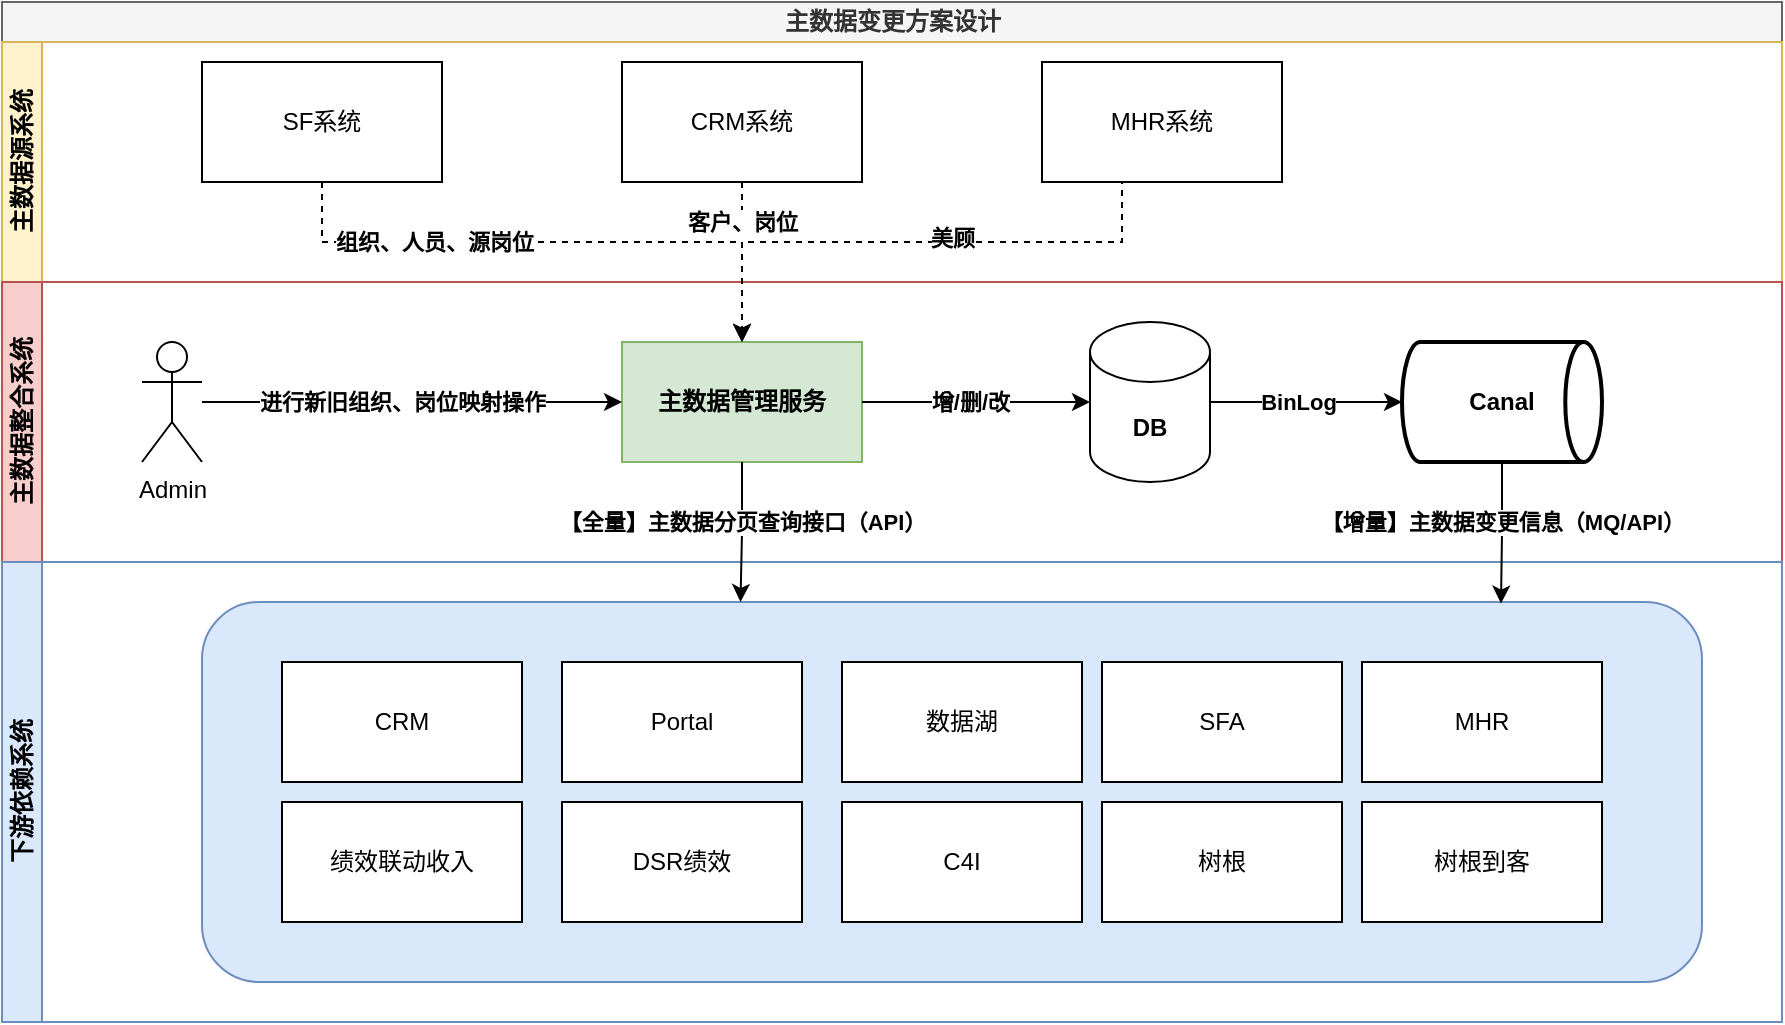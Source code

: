 <mxfile version="22.1.18" type="github">
  <diagram name="第 1 页" id="U_4ODGsdyI7NeSbkU0lq">
    <mxGraphModel dx="1832" dy="614" grid="1" gridSize="10" guides="1" tooltips="1" connect="1" arrows="1" fold="1" page="1" pageScale="1" pageWidth="827" pageHeight="1169" math="0" shadow="0">
      <root>
        <mxCell id="0" />
        <mxCell id="1" parent="0" />
        <mxCell id="h9W2zm2VNgjRxjHXcxCK-1" value="主数据变更方案设计" style="swimlane;childLayout=stackLayout;resizeParent=1;resizeParentMax=0;horizontal=1;startSize=20;horizontalStack=0;html=1;fillColor=#f5f5f5;strokeColor=#666666;fontColor=#333333;" vertex="1" parent="1">
          <mxGeometry x="-130" y="220" width="890" height="510" as="geometry" />
        </mxCell>
        <mxCell id="h9W2zm2VNgjRxjHXcxCK-2" value="主数据源系统" style="swimlane;startSize=20;horizontal=0;html=1;fillColor=#fff2cc;strokeColor=#d6b656;" vertex="1" parent="h9W2zm2VNgjRxjHXcxCK-1">
          <mxGeometry y="20" width="890" height="120" as="geometry" />
        </mxCell>
        <mxCell id="h9W2zm2VNgjRxjHXcxCK-5" value="SF系统" style="rounded=0;whiteSpace=wrap;html=1;" vertex="1" parent="h9W2zm2VNgjRxjHXcxCK-2">
          <mxGeometry x="100" y="10" width="120" height="60" as="geometry" />
        </mxCell>
        <mxCell id="h9W2zm2VNgjRxjHXcxCK-6" value="CRM系统" style="rounded=0;whiteSpace=wrap;html=1;" vertex="1" parent="h9W2zm2VNgjRxjHXcxCK-2">
          <mxGeometry x="310" y="10" width="120" height="60" as="geometry" />
        </mxCell>
        <mxCell id="h9W2zm2VNgjRxjHXcxCK-30" style="edgeStyle=orthogonalEdgeStyle;rounded=0;orthogonalLoop=1;jettySize=auto;html=1;exitX=0.5;exitY=1;exitDx=0;exitDy=0;dashed=1;" edge="1" parent="h9W2zm2VNgjRxjHXcxCK-2" source="h9W2zm2VNgjRxjHXcxCK-7">
          <mxGeometry relative="1" as="geometry">
            <mxPoint x="370" y="150" as="targetPoint" />
            <Array as="points">
              <mxPoint x="560" y="100" />
              <mxPoint x="370" y="100" />
            </Array>
          </mxGeometry>
        </mxCell>
        <mxCell id="h9W2zm2VNgjRxjHXcxCK-44" value="美顾" style="edgeLabel;html=1;align=center;verticalAlign=middle;resizable=0;points=[];fontStyle=1" vertex="1" connectable="0" parent="h9W2zm2VNgjRxjHXcxCK-30">
          <mxGeometry x="-0.066" y="-2" relative="1" as="geometry">
            <mxPoint as="offset" />
          </mxGeometry>
        </mxCell>
        <mxCell id="h9W2zm2VNgjRxjHXcxCK-7" value="MHR系统" style="rounded=0;whiteSpace=wrap;html=1;" vertex="1" parent="h9W2zm2VNgjRxjHXcxCK-2">
          <mxGeometry x="520" y="10" width="120" height="60" as="geometry" />
        </mxCell>
        <mxCell id="h9W2zm2VNgjRxjHXcxCK-3" value="主数据整合系统" style="swimlane;startSize=20;horizontal=0;html=1;fillColor=#f8cecc;strokeColor=#b85450;" vertex="1" parent="h9W2zm2VNgjRxjHXcxCK-1">
          <mxGeometry y="140" width="890" height="140" as="geometry" />
        </mxCell>
        <mxCell id="h9W2zm2VNgjRxjHXcxCK-20" value="主数据管理服务" style="rounded=0;whiteSpace=wrap;html=1;fillColor=#d5e8d4;strokeColor=#82b366;fontStyle=1" vertex="1" parent="h9W2zm2VNgjRxjHXcxCK-3">
          <mxGeometry x="310" y="30" width="120" height="60" as="geometry" />
        </mxCell>
        <mxCell id="h9W2zm2VNgjRxjHXcxCK-23" value="" style="edgeStyle=orthogonalEdgeStyle;rounded=0;orthogonalLoop=1;jettySize=auto;html=1;entryX=0;entryY=0.5;entryDx=0;entryDy=0;" edge="1" parent="h9W2zm2VNgjRxjHXcxCK-3" source="h9W2zm2VNgjRxjHXcxCK-21" target="h9W2zm2VNgjRxjHXcxCK-20">
          <mxGeometry relative="1" as="geometry">
            <mxPoint x="190" y="60" as="targetPoint" />
          </mxGeometry>
        </mxCell>
        <mxCell id="h9W2zm2VNgjRxjHXcxCK-31" value="进行新旧组织、岗位映射操作" style="edgeLabel;html=1;align=center;verticalAlign=middle;resizable=0;points=[];fontStyle=1" vertex="1" connectable="0" parent="h9W2zm2VNgjRxjHXcxCK-23">
          <mxGeometry x="-0.542" y="1" relative="1" as="geometry">
            <mxPoint x="52" y="1" as="offset" />
          </mxGeometry>
        </mxCell>
        <mxCell id="h9W2zm2VNgjRxjHXcxCK-21" value="Admin" style="shape=umlActor;verticalLabelPosition=bottom;verticalAlign=top;html=1;outlineConnect=0;" vertex="1" parent="h9W2zm2VNgjRxjHXcxCK-3">
          <mxGeometry x="70" y="30" width="30" height="60" as="geometry" />
        </mxCell>
        <mxCell id="h9W2zm2VNgjRxjHXcxCK-24" value="DB" style="shape=cylinder3;whiteSpace=wrap;html=1;boundedLbl=1;backgroundOutline=1;size=15;fontStyle=1" vertex="1" parent="h9W2zm2VNgjRxjHXcxCK-3">
          <mxGeometry x="544" y="20" width="60" height="80" as="geometry" />
        </mxCell>
        <mxCell id="h9W2zm2VNgjRxjHXcxCK-25" style="edgeStyle=orthogonalEdgeStyle;rounded=0;orthogonalLoop=1;jettySize=auto;html=1;exitX=1;exitY=0.5;exitDx=0;exitDy=0;entryX=0;entryY=0.5;entryDx=0;entryDy=0;entryPerimeter=0;" edge="1" parent="h9W2zm2VNgjRxjHXcxCK-3" source="h9W2zm2VNgjRxjHXcxCK-20" target="h9W2zm2VNgjRxjHXcxCK-24">
          <mxGeometry relative="1" as="geometry" />
        </mxCell>
        <mxCell id="h9W2zm2VNgjRxjHXcxCK-32" value="增/删/改" style="edgeLabel;html=1;align=center;verticalAlign=middle;resizable=0;points=[];fontStyle=1" vertex="1" connectable="0" parent="h9W2zm2VNgjRxjHXcxCK-25">
          <mxGeometry x="-0.245" y="1" relative="1" as="geometry">
            <mxPoint x="11" y="1" as="offset" />
          </mxGeometry>
        </mxCell>
        <mxCell id="h9W2zm2VNgjRxjHXcxCK-26" value="Canal" style="strokeWidth=2;html=1;shape=mxgraph.flowchart.direct_data;whiteSpace=wrap;fontStyle=1" vertex="1" parent="h9W2zm2VNgjRxjHXcxCK-3">
          <mxGeometry x="700" y="30" width="100" height="60" as="geometry" />
        </mxCell>
        <mxCell id="h9W2zm2VNgjRxjHXcxCK-27" style="edgeStyle=orthogonalEdgeStyle;rounded=0;orthogonalLoop=1;jettySize=auto;html=1;exitX=1;exitY=0.5;exitDx=0;exitDy=0;exitPerimeter=0;entryX=0;entryY=0.5;entryDx=0;entryDy=0;entryPerimeter=0;" edge="1" parent="h9W2zm2VNgjRxjHXcxCK-3" source="h9W2zm2VNgjRxjHXcxCK-24" target="h9W2zm2VNgjRxjHXcxCK-26">
          <mxGeometry relative="1" as="geometry" />
        </mxCell>
        <mxCell id="h9W2zm2VNgjRxjHXcxCK-34" value="BinLog" style="edgeLabel;html=1;align=center;verticalAlign=middle;resizable=0;points=[];fontStyle=1" vertex="1" connectable="0" parent="h9W2zm2VNgjRxjHXcxCK-27">
          <mxGeometry x="-0.085" relative="1" as="geometry">
            <mxPoint as="offset" />
          </mxGeometry>
        </mxCell>
        <mxCell id="h9W2zm2VNgjRxjHXcxCK-4" value="下游依赖系统" style="swimlane;startSize=20;horizontal=0;html=1;fillColor=#dae8fc;strokeColor=#6c8ebf;" vertex="1" parent="h9W2zm2VNgjRxjHXcxCK-1">
          <mxGeometry y="280" width="890" height="230" as="geometry" />
        </mxCell>
        <mxCell id="h9W2zm2VNgjRxjHXcxCK-19" value="" style="group" vertex="1" connectable="0" parent="h9W2zm2VNgjRxjHXcxCK-4">
          <mxGeometry x="100" y="20" width="750" height="190" as="geometry" />
        </mxCell>
        <mxCell id="h9W2zm2VNgjRxjHXcxCK-18" value="" style="rounded=1;whiteSpace=wrap;html=1;fillColor=#dae8fc;strokeColor=#6c8ebf;" vertex="1" parent="h9W2zm2VNgjRxjHXcxCK-19">
          <mxGeometry width="750" height="190" as="geometry" />
        </mxCell>
        <mxCell id="h9W2zm2VNgjRxjHXcxCK-8" value="CRM" style="rounded=0;whiteSpace=wrap;html=1;" vertex="1" parent="h9W2zm2VNgjRxjHXcxCK-19">
          <mxGeometry x="40" y="30" width="120" height="60" as="geometry" />
        </mxCell>
        <mxCell id="h9W2zm2VNgjRxjHXcxCK-9" value="Portal" style="rounded=0;whiteSpace=wrap;html=1;" vertex="1" parent="h9W2zm2VNgjRxjHXcxCK-19">
          <mxGeometry x="180" y="30" width="120" height="60" as="geometry" />
        </mxCell>
        <mxCell id="h9W2zm2VNgjRxjHXcxCK-10" value="数据湖" style="rounded=0;whiteSpace=wrap;html=1;" vertex="1" parent="h9W2zm2VNgjRxjHXcxCK-19">
          <mxGeometry x="320" y="30" width="120" height="60" as="geometry" />
        </mxCell>
        <mxCell id="h9W2zm2VNgjRxjHXcxCK-11" value="SFA" style="rounded=0;whiteSpace=wrap;html=1;" vertex="1" parent="h9W2zm2VNgjRxjHXcxCK-19">
          <mxGeometry x="450" y="30" width="120" height="60" as="geometry" />
        </mxCell>
        <mxCell id="h9W2zm2VNgjRxjHXcxCK-12" value="MHR" style="rounded=0;whiteSpace=wrap;html=1;" vertex="1" parent="h9W2zm2VNgjRxjHXcxCK-19">
          <mxGeometry x="580" y="30" width="120" height="60" as="geometry" />
        </mxCell>
        <mxCell id="h9W2zm2VNgjRxjHXcxCK-13" value="绩效联动收入" style="rounded=0;whiteSpace=wrap;html=1;" vertex="1" parent="h9W2zm2VNgjRxjHXcxCK-19">
          <mxGeometry x="40" y="100" width="120" height="60" as="geometry" />
        </mxCell>
        <mxCell id="h9W2zm2VNgjRxjHXcxCK-14" value="DSR绩效" style="rounded=0;whiteSpace=wrap;html=1;" vertex="1" parent="h9W2zm2VNgjRxjHXcxCK-19">
          <mxGeometry x="180" y="100" width="120" height="60" as="geometry" />
        </mxCell>
        <mxCell id="h9W2zm2VNgjRxjHXcxCK-15" value="C4I" style="rounded=0;whiteSpace=wrap;html=1;" vertex="1" parent="h9W2zm2VNgjRxjHXcxCK-19">
          <mxGeometry x="320" y="100" width="120" height="60" as="geometry" />
        </mxCell>
        <mxCell id="h9W2zm2VNgjRxjHXcxCK-16" value="树根" style="rounded=0;whiteSpace=wrap;html=1;" vertex="1" parent="h9W2zm2VNgjRxjHXcxCK-19">
          <mxGeometry x="450" y="100" width="120" height="60" as="geometry" />
        </mxCell>
        <mxCell id="h9W2zm2VNgjRxjHXcxCK-17" value="树根到客" style="rounded=0;whiteSpace=wrap;html=1;" vertex="1" parent="h9W2zm2VNgjRxjHXcxCK-19">
          <mxGeometry x="580" y="100" width="120" height="60" as="geometry" />
        </mxCell>
        <mxCell id="h9W2zm2VNgjRxjHXcxCK-28" style="edgeStyle=orthogonalEdgeStyle;rounded=0;orthogonalLoop=1;jettySize=auto;html=1;exitX=0.5;exitY=1;exitDx=0;exitDy=0;entryX=0.5;entryY=0;entryDx=0;entryDy=0;dashed=1;" edge="1" parent="h9W2zm2VNgjRxjHXcxCK-1" source="h9W2zm2VNgjRxjHXcxCK-5" target="h9W2zm2VNgjRxjHXcxCK-20">
          <mxGeometry relative="1" as="geometry">
            <Array as="points">
              <mxPoint x="160" y="120" />
              <mxPoint x="370" y="120" />
            </Array>
          </mxGeometry>
        </mxCell>
        <mxCell id="h9W2zm2VNgjRxjHXcxCK-42" value="组织、人员、源岗位" style="edgeLabel;html=1;align=center;verticalAlign=middle;resizable=0;points=[];fontStyle=1" vertex="1" connectable="0" parent="h9W2zm2VNgjRxjHXcxCK-28">
          <mxGeometry x="-0.407" relative="1" as="geometry">
            <mxPoint as="offset" />
          </mxGeometry>
        </mxCell>
        <mxCell id="h9W2zm2VNgjRxjHXcxCK-29" style="edgeStyle=orthogonalEdgeStyle;rounded=0;orthogonalLoop=1;jettySize=auto;html=1;exitX=0.5;exitY=1;exitDx=0;exitDy=0;entryX=0.5;entryY=0;entryDx=0;entryDy=0;dashed=1;" edge="1" parent="h9W2zm2VNgjRxjHXcxCK-1" source="h9W2zm2VNgjRxjHXcxCK-6" target="h9W2zm2VNgjRxjHXcxCK-20">
          <mxGeometry relative="1" as="geometry" />
        </mxCell>
        <mxCell id="h9W2zm2VNgjRxjHXcxCK-43" value="客户、岗位" style="edgeLabel;html=1;align=center;verticalAlign=middle;resizable=0;points=[];fontStyle=1" vertex="1" connectable="0" parent="h9W2zm2VNgjRxjHXcxCK-29">
          <mxGeometry x="-0.033" relative="1" as="geometry">
            <mxPoint y="-19" as="offset" />
          </mxGeometry>
        </mxCell>
        <mxCell id="h9W2zm2VNgjRxjHXcxCK-38" style="edgeStyle=orthogonalEdgeStyle;rounded=0;orthogonalLoop=1;jettySize=auto;html=1;exitX=0.5;exitY=1;exitDx=0;exitDy=0;entryX=0.359;entryY=0;entryDx=0;entryDy=0;entryPerimeter=0;" edge="1" parent="h9W2zm2VNgjRxjHXcxCK-1" source="h9W2zm2VNgjRxjHXcxCK-20" target="h9W2zm2VNgjRxjHXcxCK-18">
          <mxGeometry relative="1" as="geometry" />
        </mxCell>
        <mxCell id="h9W2zm2VNgjRxjHXcxCK-40" value="【全量】主数据分页查询接口（API）" style="edgeLabel;html=1;align=center;verticalAlign=middle;resizable=0;points=[];fontStyle=1" vertex="1" connectable="0" parent="h9W2zm2VNgjRxjHXcxCK-38">
          <mxGeometry x="-0.49" relative="1" as="geometry">
            <mxPoint y="12" as="offset" />
          </mxGeometry>
        </mxCell>
        <mxCell id="h9W2zm2VNgjRxjHXcxCK-39" style="edgeStyle=orthogonalEdgeStyle;rounded=0;orthogonalLoop=1;jettySize=auto;html=1;exitX=0.5;exitY=1;exitDx=0;exitDy=0;exitPerimeter=0;entryX=0.866;entryY=0.004;entryDx=0;entryDy=0;entryPerimeter=0;" edge="1" parent="h9W2zm2VNgjRxjHXcxCK-1" source="h9W2zm2VNgjRxjHXcxCK-26" target="h9W2zm2VNgjRxjHXcxCK-18">
          <mxGeometry relative="1" as="geometry" />
        </mxCell>
        <mxCell id="h9W2zm2VNgjRxjHXcxCK-41" value="【增量】主数据变更信息（MQ/API）" style="edgeLabel;html=1;align=center;verticalAlign=middle;resizable=0;points=[];fontStyle=1" vertex="1" connectable="0" parent="h9W2zm2VNgjRxjHXcxCK-39">
          <mxGeometry x="-0.058" y="-1" relative="1" as="geometry">
            <mxPoint x="1" y="-4" as="offset" />
          </mxGeometry>
        </mxCell>
      </root>
    </mxGraphModel>
  </diagram>
</mxfile>

